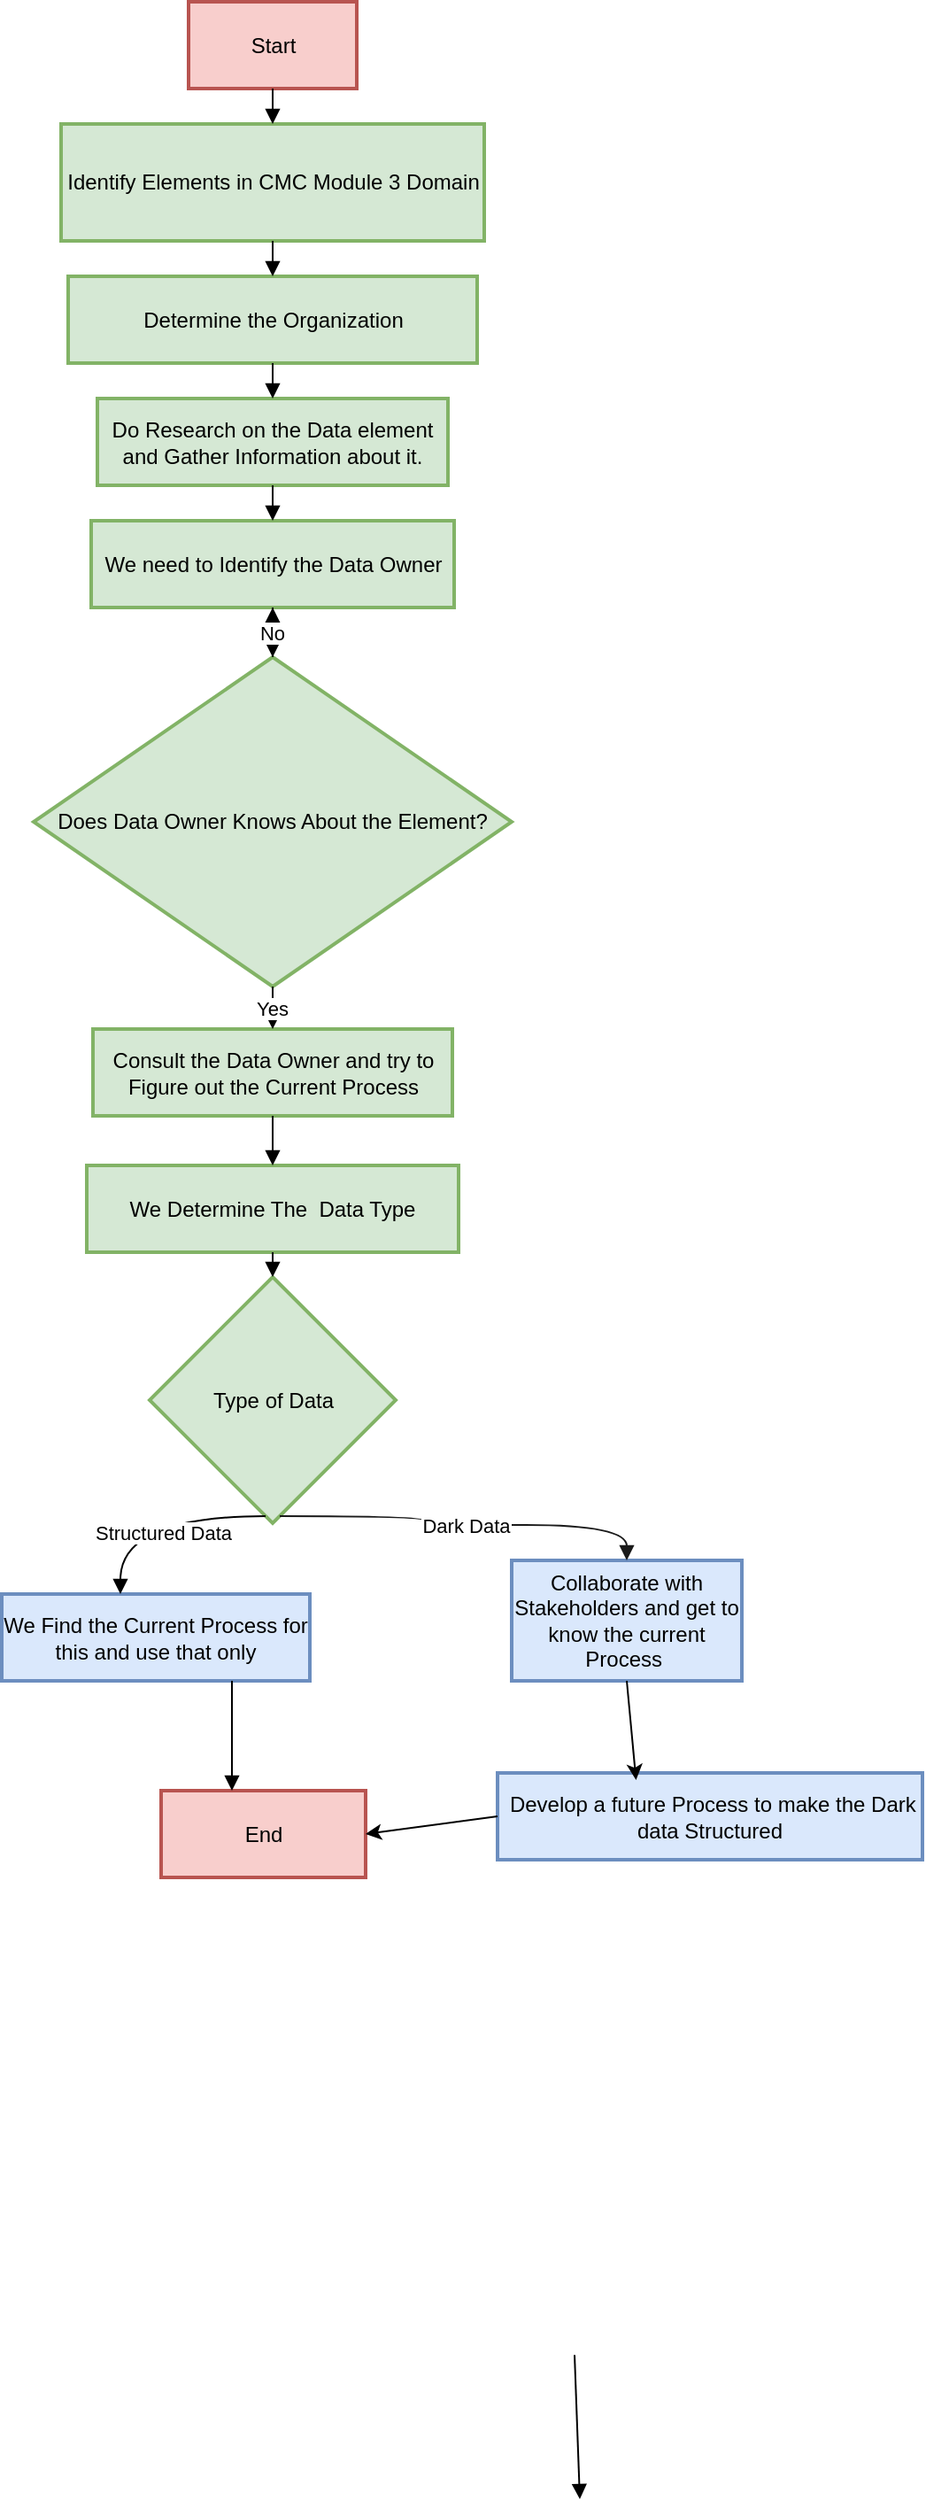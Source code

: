<mxfile version="24.9.2">
  <diagram name="Page-1" id="LxjSO_t6613yo_l4i8pM">
    <mxGraphModel dx="786" dy="457" grid="1" gridSize="10" guides="1" tooltips="1" connect="1" arrows="1" fold="1" page="1" pageScale="1" pageWidth="850" pageHeight="1100" math="0" shadow="0">
      <root>
        <mxCell id="0" />
        <mxCell id="1" parent="0" />
        <mxCell id="SloGrZR9xYbFawVP5SOM-1" value="Start" style="whiteSpace=wrap;strokeWidth=2;fillColor=#f8cecc;strokeColor=#b85450;" parent="1" vertex="1">
          <mxGeometry x="145.5" y="20" width="95" height="49" as="geometry" />
        </mxCell>
        <mxCell id="SloGrZR9xYbFawVP5SOM-2" value="Identify Elements in CMC Module 3 Domain" style="whiteSpace=wrap;strokeWidth=2;fillColor=#d5e8d4;strokeColor=#82b366;fillStyle=solid;" parent="1" vertex="1">
          <mxGeometry x="73.5" y="89" width="239" height="66" as="geometry" />
        </mxCell>
        <mxCell id="SloGrZR9xYbFawVP5SOM-3" value="Determine the Organization" style="whiteSpace=wrap;strokeWidth=2;fillColor=#d5e8d4;strokeColor=#82b366;" parent="1" vertex="1">
          <mxGeometry x="77.5" y="175" width="231" height="49" as="geometry" />
        </mxCell>
        <mxCell id="SloGrZR9xYbFawVP5SOM-4" value="Do Research on the Data element and Gather Information about it." style="whiteSpace=wrap;strokeWidth=2;fillColor=#d5e8d4;strokeColor=#82b366;" parent="1" vertex="1">
          <mxGeometry x="94" y="244" width="198" height="49" as="geometry" />
        </mxCell>
        <mxCell id="SloGrZR9xYbFawVP5SOM-5" value="We need to Identify the Data Owner" style="whiteSpace=wrap;strokeWidth=2;fillColor=#d5e8d4;strokeColor=#82b366;" parent="1" vertex="1">
          <mxGeometry x="90.5" y="313" width="205" height="49" as="geometry" />
        </mxCell>
        <mxCell id="vHOP9nPJ3jyY0h2WvVoi-1" style="edgeStyle=orthogonalEdgeStyle;rounded=0;orthogonalLoop=1;jettySize=auto;html=1;" edge="1" parent="1" source="SloGrZR9xYbFawVP5SOM-6">
          <mxGeometry relative="1" as="geometry">
            <mxPoint x="193" y="380" as="targetPoint" />
          </mxGeometry>
        </mxCell>
        <mxCell id="SloGrZR9xYbFawVP5SOM-6" value="Does Data Owner Knows About the Element?" style="rhombus;strokeWidth=2;whiteSpace=wrap;fillColor=#d5e8d4;strokeColor=#82b366;" parent="1" vertex="1">
          <mxGeometry x="58" y="390" width="270" height="186" as="geometry" />
        </mxCell>
        <mxCell id="SloGrZR9xYbFawVP5SOM-7" value="Consult the Data Owner and try to&#xa;Figure out the Current Process" style="whiteSpace=wrap;strokeWidth=2;fillColor=#d5e8d4;strokeColor=#82b366;" parent="1" vertex="1">
          <mxGeometry x="91.5" y="600" width="203" height="49" as="geometry" />
        </mxCell>
        <mxCell id="SloGrZR9xYbFawVP5SOM-8" value="We Determine The  Data Type" style="whiteSpace=wrap;strokeWidth=2;fillColor=#d5e8d4;strokeColor=#82b366;" parent="1" vertex="1">
          <mxGeometry x="88" y="677" width="210" height="49" as="geometry" />
        </mxCell>
        <mxCell id="SloGrZR9xYbFawVP5SOM-9" value="Type of Data" style="rhombus;strokeWidth=2;whiteSpace=wrap;fillColor=#d5e8d4;strokeColor=#82b366;" parent="1" vertex="1">
          <mxGeometry x="123.5" y="740" width="139" height="139" as="geometry" />
        </mxCell>
        <mxCell id="SloGrZR9xYbFawVP5SOM-10" value="We Find the Current Process for this and use that only" style="whiteSpace=wrap;strokeWidth=2;fillColor=#dae8fc;strokeColor=#6c8ebf;" parent="1" vertex="1">
          <mxGeometry x="40" y="919" width="174" height="49" as="geometry" />
        </mxCell>
        <mxCell id="SloGrZR9xYbFawVP5SOM-11" value="Collaborate with Stakeholders and get to know the current Process " style="whiteSpace=wrap;strokeWidth=2;fillColor=#dae8fc;strokeColor=#6c8ebf;" parent="1" vertex="1">
          <mxGeometry x="328" y="900" width="130" height="68" as="geometry" />
        </mxCell>
        <mxCell id="SloGrZR9xYbFawVP5SOM-14" value=" Develop a future Process to make the Dark data Structured" style="whiteSpace=wrap;strokeWidth=2;fillColor=#dae8fc;strokeColor=#6c8ebf;" parent="1" vertex="1">
          <mxGeometry x="320" y="1020" width="240" height="49" as="geometry" />
        </mxCell>
        <mxCell id="SloGrZR9xYbFawVP5SOM-15" value="End" style="whiteSpace=wrap;strokeWidth=2;fillColor=#f8cecc;strokeColor=#b85450;" parent="1" vertex="1">
          <mxGeometry x="130" y="1030" width="115.5" height="49" as="geometry" />
        </mxCell>
        <mxCell id="SloGrZR9xYbFawVP5SOM-16" value="" style="curved=1;startArrow=none;endArrow=block;rounded=0;edgeStyle=orthogonalEdgeStyle;" parent="1" source="SloGrZR9xYbFawVP5SOM-1" target="SloGrZR9xYbFawVP5SOM-2" edge="1">
          <mxGeometry relative="1" as="geometry">
            <Array as="points">
              <mxPoint x="193" y="64" />
              <mxPoint x="193" y="84" />
            </Array>
          </mxGeometry>
        </mxCell>
        <mxCell id="SloGrZR9xYbFawVP5SOM-17" value="" style="curved=1;startArrow=none;endArrow=block;rounded=0;edgeStyle=orthogonalEdgeStyle;" parent="1" source="SloGrZR9xYbFawVP5SOM-2" target="SloGrZR9xYbFawVP5SOM-3" edge="1">
          <mxGeometry relative="1" as="geometry">
            <Array as="points">
              <mxPoint x="193" y="150" />
              <mxPoint x="193" y="170" />
            </Array>
          </mxGeometry>
        </mxCell>
        <mxCell id="SloGrZR9xYbFawVP5SOM-18" value="" style="curved=1;startArrow=none;endArrow=block;rounded=0;edgeStyle=orthogonalEdgeStyle;" parent="1" source="SloGrZR9xYbFawVP5SOM-3" target="SloGrZR9xYbFawVP5SOM-4" edge="1">
          <mxGeometry relative="1" as="geometry">
            <Array as="points">
              <mxPoint x="193" y="219" />
              <mxPoint x="193" y="239" />
            </Array>
          </mxGeometry>
        </mxCell>
        <mxCell id="SloGrZR9xYbFawVP5SOM-19" value="" style="curved=1;startArrow=none;endArrow=block;rounded=0;edgeStyle=orthogonalEdgeStyle;" parent="1" source="SloGrZR9xYbFawVP5SOM-4" target="SloGrZR9xYbFawVP5SOM-5" edge="1">
          <mxGeometry relative="1" as="geometry">
            <Array as="points">
              <mxPoint x="193" y="288" />
              <mxPoint x="193" y="308" />
            </Array>
          </mxGeometry>
        </mxCell>
        <mxCell id="SloGrZR9xYbFawVP5SOM-20" value="" style="curved=1;startArrow=none;endArrow=block;rounded=0;edgeStyle=orthogonalEdgeStyle;" parent="1" source="SloGrZR9xYbFawVP5SOM-5" target="SloGrZR9xYbFawVP5SOM-6" edge="1">
          <mxGeometry relative="1" as="geometry">
            <Array as="points">
              <mxPoint x="193" y="357" />
              <mxPoint x="193" y="377" />
            </Array>
          </mxGeometry>
        </mxCell>
        <mxCell id="SloGrZR9xYbFawVP5SOM-21" value="Yes" style="curved=1;startArrow=none;endArrow=block;rounded=0;entryDx=0;entryDy=0;edgeStyle=orthogonalEdgeStyle;" parent="1" source="SloGrZR9xYbFawVP5SOM-6" target="SloGrZR9xYbFawVP5SOM-7" edge="1">
          <mxGeometry relative="1" as="geometry">
            <Array as="points">
              <mxPoint x="193" y="563" />
              <mxPoint x="193" y="583" />
            </Array>
          </mxGeometry>
        </mxCell>
        <mxCell id="SloGrZR9xYbFawVP5SOM-22" value="No" style="curved=1;startArrow=none;endArrow=block;rounded=0;edgeStyle=orthogonalEdgeStyle;" parent="1" source="SloGrZR9xYbFawVP5SOM-6" target="SloGrZR9xYbFawVP5SOM-5" edge="1">
          <mxGeometry relative="1" as="geometry">
            <Array as="points" />
          </mxGeometry>
        </mxCell>
        <mxCell id="SloGrZR9xYbFawVP5SOM-23" value="" style="curved=1;startArrow=none;endArrow=block;rounded=0;edgeStyle=orthogonalEdgeStyle;" parent="1" source="SloGrZR9xYbFawVP5SOM-7" target="SloGrZR9xYbFawVP5SOM-8" edge="1">
          <mxGeometry relative="1" as="geometry">
            <Array as="points">
              <mxPoint x="193" y="632" />
              <mxPoint x="193" y="652" />
            </Array>
          </mxGeometry>
        </mxCell>
        <mxCell id="SloGrZR9xYbFawVP5SOM-24" value="" style="curved=1;startArrow=none;endArrow=block;rounded=0;edgeStyle=orthogonalEdgeStyle;" parent="1" source="SloGrZR9xYbFawVP5SOM-8" target="SloGrZR9xYbFawVP5SOM-9" edge="1">
          <mxGeometry relative="1" as="geometry">
            <Array as="points">
              <mxPoint x="193" y="701" />
              <mxPoint x="193" y="721" />
            </Array>
          </mxGeometry>
        </mxCell>
        <mxCell id="SloGrZR9xYbFawVP5SOM-25" value="Structured Data" style="curved=1;startArrow=none;endArrow=block;rounded=0;edgeStyle=orthogonalEdgeStyle;" parent="1" source="SloGrZR9xYbFawVP5SOM-9" target="SloGrZR9xYbFawVP5SOM-10" edge="1">
          <mxGeometry x="-0.089" y="9" relative="1" as="geometry">
            <Array as="points">
              <mxPoint x="193" y="860" />
              <mxPoint x="193" y="875" />
              <mxPoint x="107" y="875" />
              <mxPoint x="107" y="880" />
            </Array>
            <mxPoint as="offset" />
          </mxGeometry>
        </mxCell>
        <mxCell id="SloGrZR9xYbFawVP5SOM-26" value="Dark Data" style="curved=1;startArrow=none;endArrow=block;rounded=0;strokeColor=#1A1A1A;edgeStyle=orthogonalEdgeStyle;" parent="1" source="SloGrZR9xYbFawVP5SOM-9" target="SloGrZR9xYbFawVP5SOM-11" edge="1">
          <mxGeometry relative="1" as="geometry">
            <Array as="points">
              <mxPoint x="193" y="860" />
              <mxPoint x="193" y="875" />
              <mxPoint x="279" y="875" />
              <mxPoint x="279" y="880" />
            </Array>
          </mxGeometry>
        </mxCell>
        <mxCell id="SloGrZR9xYbFawVP5SOM-29" value="" style="curved=1;startArrow=none;endArrow=block;exitX=0.554;exitY=0.98;entryX=0.5;entryY=0.01;rounded=0;exitDx=0;exitDy=0;exitPerimeter=0;" parent="1" edge="1">
          <mxGeometry relative="1" as="geometry">
            <Array as="points" />
            <mxPoint x="363.51" y="1348.64" as="sourcePoint" />
            <mxPoint x="366.49" y="1430" as="targetPoint" />
          </mxGeometry>
        </mxCell>
        <mxCell id="SloGrZR9xYbFawVP5SOM-30" value="" style="curved=1;startArrow=none;endArrow=block;rounded=0;exitDx=0;exitDy=0;edgeStyle=orthogonalEdgeStyle;" parent="1" source="SloGrZR9xYbFawVP5SOM-10" target="SloGrZR9xYbFawVP5SOM-15" edge="1">
          <mxGeometry relative="1" as="geometry">
            <Array as="points">
              <mxPoint x="170" y="1000" />
              <mxPoint x="170" y="1000" />
            </Array>
            <mxPoint x="158" y="1446" as="sourcePoint" />
          </mxGeometry>
        </mxCell>
        <mxCell id="SloGrZR9xYbFawVP5SOM-34" value="" style="endArrow=classic;html=1;rounded=0;exitX=0.5;exitY=1;exitDx=0;exitDy=0;entryX=0.326;entryY=0.082;entryDx=0;entryDy=0;entryPerimeter=0;" parent="1" source="SloGrZR9xYbFawVP5SOM-11" target="SloGrZR9xYbFawVP5SOM-14" edge="1">
          <mxGeometry width="50" height="50" relative="1" as="geometry">
            <mxPoint x="458" y="980" as="sourcePoint" />
            <mxPoint x="550" y="960" as="targetPoint" />
          </mxGeometry>
        </mxCell>
        <mxCell id="SloGrZR9xYbFawVP5SOM-36" value="" style="endArrow=classic;html=1;rounded=0;entryX=1;entryY=0.5;entryDx=0;entryDy=0;exitX=0;exitY=0.5;exitDx=0;exitDy=0;" parent="1" source="SloGrZR9xYbFawVP5SOM-14" target="SloGrZR9xYbFawVP5SOM-15" edge="1">
          <mxGeometry width="50" height="50" relative="1" as="geometry">
            <mxPoint x="440" y="1000" as="sourcePoint" />
            <mxPoint x="490" y="950" as="targetPoint" />
            <Array as="points" />
          </mxGeometry>
        </mxCell>
      </root>
    </mxGraphModel>
  </diagram>
</mxfile>
